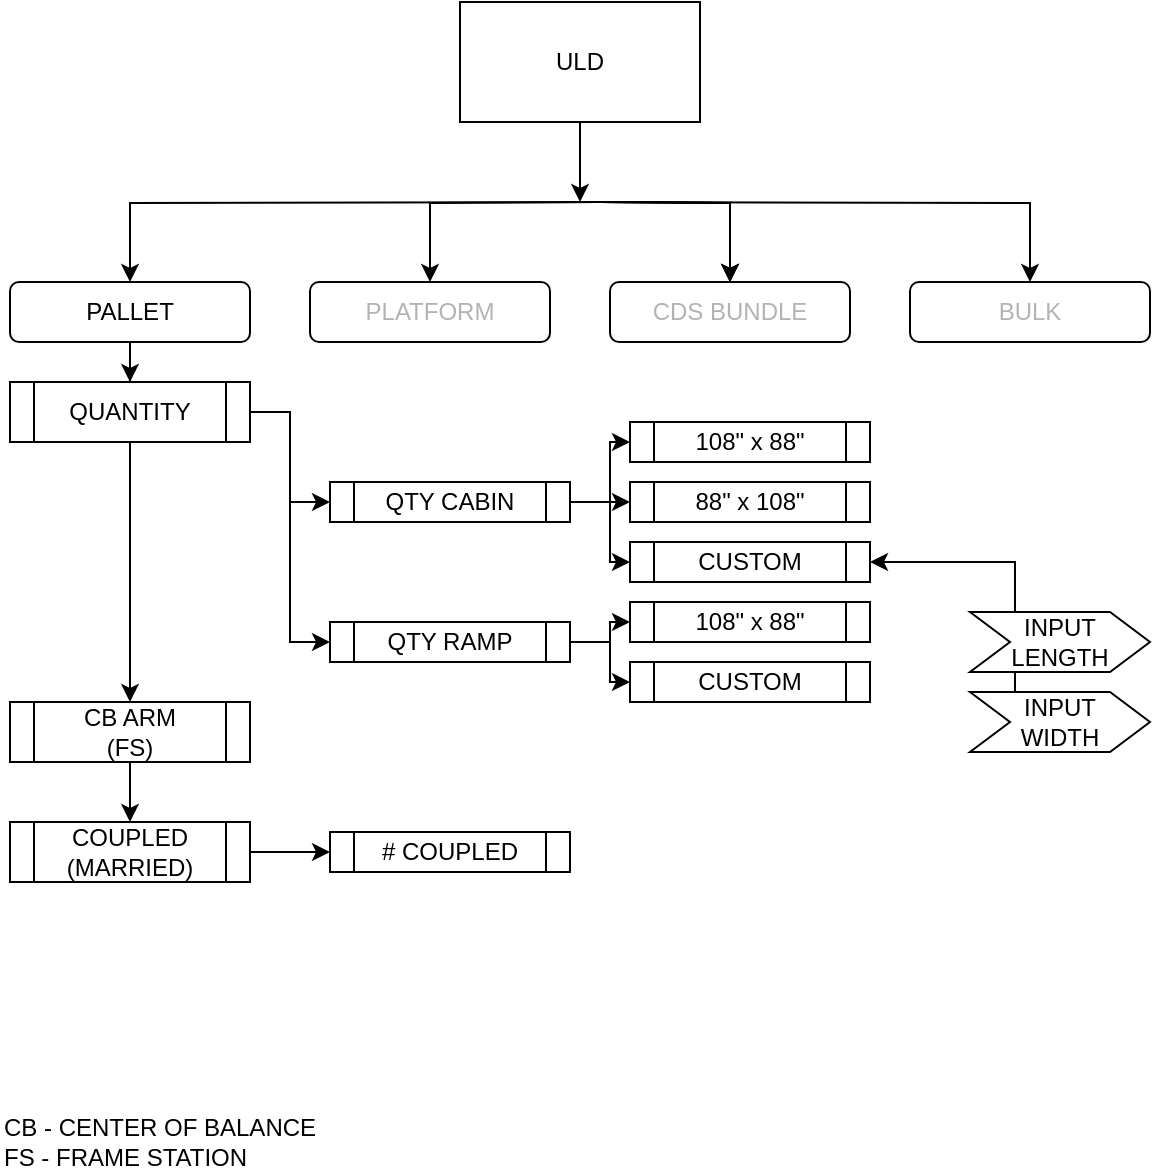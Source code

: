 <mxfile version="14.4.3" type="github">
  <diagram id="zNYKwzeYJlgeWxAAmG42" name="Page-1">
    <mxGraphModel dx="654" dy="1555" grid="1" gridSize="10" guides="1" tooltips="1" connect="1" arrows="1" fold="1" page="1" pageScale="1" pageWidth="827" pageHeight="1169" math="0" shadow="0">
      <root>
        <mxCell id="0" />
        <mxCell id="1" parent="0" />
        <mxCell id="AsTVMmRhvtfGat-J_vea-8" style="edgeStyle=orthogonalEdgeStyle;rounded=0;orthogonalLoop=1;jettySize=auto;html=1;entryX=0.5;entryY=0;entryDx=0;entryDy=0;exitX=0.5;exitY=1;exitDx=0;exitDy=0;exitPerimeter=0;" edge="1" parent="1" target="AsTVMmRhvtfGat-J_vea-2">
          <mxGeometry relative="1" as="geometry">
            <mxPoint x="340" y="40" as="sourcePoint" />
          </mxGeometry>
        </mxCell>
        <mxCell id="AsTVMmRhvtfGat-J_vea-9" style="edgeStyle=orthogonalEdgeStyle;rounded=0;orthogonalLoop=1;jettySize=auto;html=1;entryX=0.5;entryY=0;entryDx=0;entryDy=0;" edge="1" parent="1" target="AsTVMmRhvtfGat-J_vea-3">
          <mxGeometry relative="1" as="geometry">
            <mxPoint x="340" y="40" as="sourcePoint" />
          </mxGeometry>
        </mxCell>
        <mxCell id="AsTVMmRhvtfGat-J_vea-10" style="edgeStyle=orthogonalEdgeStyle;rounded=0;orthogonalLoop=1;jettySize=auto;html=1;entryX=0.5;entryY=0;entryDx=0;entryDy=0;" edge="1" parent="1" target="AsTVMmRhvtfGat-J_vea-4">
          <mxGeometry relative="1" as="geometry">
            <mxPoint x="340" y="40" as="sourcePoint" />
          </mxGeometry>
        </mxCell>
        <mxCell id="AsTVMmRhvtfGat-J_vea-11" style="edgeStyle=orthogonalEdgeStyle;rounded=0;orthogonalLoop=1;jettySize=auto;html=1;entryX=0.5;entryY=0;entryDx=0;entryDy=0;exitX=0.5;exitY=1;exitDx=0;exitDy=0;exitPerimeter=0;" edge="1" parent="1" target="AsTVMmRhvtfGat-J_vea-5">
          <mxGeometry relative="1" as="geometry">
            <mxPoint x="340" y="40" as="sourcePoint" />
          </mxGeometry>
        </mxCell>
        <mxCell id="AsTVMmRhvtfGat-J_vea-38" value="" style="edgeStyle=orthogonalEdgeStyle;rounded=0;orthogonalLoop=1;jettySize=auto;html=1;" edge="1" parent="1" target="AsTVMmRhvtfGat-J_vea-4">
          <mxGeometry relative="1" as="geometry">
            <mxPoint x="340" y="40" as="sourcePoint" />
          </mxGeometry>
        </mxCell>
        <mxCell id="AsTVMmRhvtfGat-J_vea-39" value="" style="edgeStyle=orthogonalEdgeStyle;rounded=0;orthogonalLoop=1;jettySize=auto;html=1;labelPosition=left;verticalLabelPosition=top;align=right;verticalAlign=bottom;" edge="1" parent="1" target="AsTVMmRhvtfGat-J_vea-4">
          <mxGeometry relative="1" as="geometry">
            <mxPoint x="340" y="40" as="sourcePoint" />
          </mxGeometry>
        </mxCell>
        <mxCell id="AsTVMmRhvtfGat-J_vea-42" style="edgeStyle=orthogonalEdgeStyle;rounded=0;orthogonalLoop=1;jettySize=auto;html=1;" edge="1" parent="1" source="AsTVMmRhvtfGat-J_vea-2" target="AsTVMmRhvtfGat-J_vea-18">
          <mxGeometry relative="1" as="geometry" />
        </mxCell>
        <mxCell id="AsTVMmRhvtfGat-J_vea-2" value="PALLET" style="rounded=1;whiteSpace=wrap;html=1;" vertex="1" parent="1">
          <mxGeometry x="45" y="80" width="120" height="30" as="geometry" />
        </mxCell>
        <mxCell id="AsTVMmRhvtfGat-J_vea-3" value="PLATFORM" style="rounded=1;whiteSpace=wrap;html=1;fontColor=#B3B3B3;" vertex="1" parent="1">
          <mxGeometry x="195" y="80" width="120" height="30" as="geometry" />
        </mxCell>
        <mxCell id="AsTVMmRhvtfGat-J_vea-4" value="CDS BUNDLE" style="rounded=1;whiteSpace=wrap;html=1;fontColor=#B3B3B3;" vertex="1" parent="1">
          <mxGeometry x="345" y="80" width="120" height="30" as="geometry" />
        </mxCell>
        <mxCell id="AsTVMmRhvtfGat-J_vea-5" value="BULK" style="rounded=1;whiteSpace=wrap;html=1;fontColor=#B3B3B3;" vertex="1" parent="1">
          <mxGeometry x="495" y="80" width="120" height="30" as="geometry" />
        </mxCell>
        <mxCell id="AsTVMmRhvtfGat-J_vea-36" style="edgeStyle=orthogonalEdgeStyle;rounded=0;orthogonalLoop=1;jettySize=auto;html=1;entryX=0;entryY=0.5;entryDx=0;entryDy=0;" edge="1" parent="1" source="AsTVMmRhvtfGat-J_vea-18" target="AsTVMmRhvtfGat-J_vea-20">
          <mxGeometry relative="1" as="geometry" />
        </mxCell>
        <mxCell id="AsTVMmRhvtfGat-J_vea-37" style="edgeStyle=orthogonalEdgeStyle;rounded=0;orthogonalLoop=1;jettySize=auto;html=1;entryX=0;entryY=0.5;entryDx=0;entryDy=0;" edge="1" parent="1" source="AsTVMmRhvtfGat-J_vea-18" target="AsTVMmRhvtfGat-J_vea-21">
          <mxGeometry relative="1" as="geometry" />
        </mxCell>
        <mxCell id="AsTVMmRhvtfGat-J_vea-44" style="edgeStyle=orthogonalEdgeStyle;rounded=0;orthogonalLoop=1;jettySize=auto;html=1;" edge="1" parent="1" source="AsTVMmRhvtfGat-J_vea-18" target="AsTVMmRhvtfGat-J_vea-43">
          <mxGeometry relative="1" as="geometry" />
        </mxCell>
        <mxCell id="AsTVMmRhvtfGat-J_vea-18" value="QUANTITY" style="shape=process;whiteSpace=wrap;html=1;backgroundOutline=1;" vertex="1" parent="1">
          <mxGeometry x="45" y="130" width="120" height="30" as="geometry" />
        </mxCell>
        <mxCell id="AsTVMmRhvtfGat-J_vea-27" style="edgeStyle=orthogonalEdgeStyle;rounded=0;orthogonalLoop=1;jettySize=auto;html=1;entryX=0;entryY=0.5;entryDx=0;entryDy=0;" edge="1" parent="1" source="AsTVMmRhvtfGat-J_vea-20" target="AsTVMmRhvtfGat-J_vea-24">
          <mxGeometry relative="1" as="geometry" />
        </mxCell>
        <mxCell id="AsTVMmRhvtfGat-J_vea-28" style="edgeStyle=orthogonalEdgeStyle;rounded=0;orthogonalLoop=1;jettySize=auto;html=1;entryX=0;entryY=0.5;entryDx=0;entryDy=0;" edge="1" parent="1" source="AsTVMmRhvtfGat-J_vea-20" target="AsTVMmRhvtfGat-J_vea-25">
          <mxGeometry relative="1" as="geometry" />
        </mxCell>
        <mxCell id="AsTVMmRhvtfGat-J_vea-29" style="edgeStyle=orthogonalEdgeStyle;rounded=0;orthogonalLoop=1;jettySize=auto;html=1;entryX=0;entryY=0.5;entryDx=0;entryDy=0;" edge="1" parent="1" source="AsTVMmRhvtfGat-J_vea-20" target="AsTVMmRhvtfGat-J_vea-26">
          <mxGeometry relative="1" as="geometry" />
        </mxCell>
        <mxCell id="AsTVMmRhvtfGat-J_vea-20" value="QTY CABIN" style="shape=process;whiteSpace=wrap;html=1;backgroundOutline=1;" vertex="1" parent="1">
          <mxGeometry x="205" y="180" width="120" height="20" as="geometry" />
        </mxCell>
        <mxCell id="AsTVMmRhvtfGat-J_vea-34" style="edgeStyle=orthogonalEdgeStyle;rounded=0;orthogonalLoop=1;jettySize=auto;html=1;" edge="1" parent="1" source="AsTVMmRhvtfGat-J_vea-21" target="AsTVMmRhvtfGat-J_vea-30">
          <mxGeometry relative="1" as="geometry" />
        </mxCell>
        <mxCell id="AsTVMmRhvtfGat-J_vea-35" style="edgeStyle=orthogonalEdgeStyle;rounded=0;orthogonalLoop=1;jettySize=auto;html=1;entryX=0;entryY=0.5;entryDx=0;entryDy=0;" edge="1" parent="1" source="AsTVMmRhvtfGat-J_vea-21" target="AsTVMmRhvtfGat-J_vea-31">
          <mxGeometry relative="1" as="geometry" />
        </mxCell>
        <mxCell id="AsTVMmRhvtfGat-J_vea-21" value="QTY RAMP" style="shape=process;whiteSpace=wrap;html=1;backgroundOutline=1;" vertex="1" parent="1">
          <mxGeometry x="205" y="250" width="120" height="20" as="geometry" />
        </mxCell>
        <mxCell id="AsTVMmRhvtfGat-J_vea-24" value="108&quot; x 88&quot;" style="shape=process;whiteSpace=wrap;html=1;backgroundOutline=1;" vertex="1" parent="1">
          <mxGeometry x="355" y="150" width="120" height="20" as="geometry" />
        </mxCell>
        <mxCell id="AsTVMmRhvtfGat-J_vea-25" value="88&quot; x 108&quot;" style="shape=process;whiteSpace=wrap;html=1;backgroundOutline=1;" vertex="1" parent="1">
          <mxGeometry x="355" y="180" width="120" height="20" as="geometry" />
        </mxCell>
        <mxCell id="AsTVMmRhvtfGat-J_vea-26" value="CUSTOM" style="shape=process;whiteSpace=wrap;html=1;backgroundOutline=1;" vertex="1" parent="1">
          <mxGeometry x="355" y="210" width="120" height="20" as="geometry" />
        </mxCell>
        <mxCell id="AsTVMmRhvtfGat-J_vea-30" value="108&quot; x 88&quot;" style="shape=process;whiteSpace=wrap;html=1;backgroundOutline=1;" vertex="1" parent="1">
          <mxGeometry x="355" y="240" width="120" height="20" as="geometry" />
        </mxCell>
        <mxCell id="AsTVMmRhvtfGat-J_vea-31" value="CUSTOM" style="shape=process;whiteSpace=wrap;html=1;backgroundOutline=1;" vertex="1" parent="1">
          <mxGeometry x="355" y="270" width="120" height="20" as="geometry" />
        </mxCell>
        <mxCell id="AsTVMmRhvtfGat-J_vea-41" style="edgeStyle=orthogonalEdgeStyle;rounded=0;orthogonalLoop=1;jettySize=auto;html=1;" edge="1" parent="1" source="AsTVMmRhvtfGat-J_vea-40">
          <mxGeometry relative="1" as="geometry">
            <mxPoint x="330" y="40" as="targetPoint" />
          </mxGeometry>
        </mxCell>
        <mxCell id="AsTVMmRhvtfGat-J_vea-40" value="ULD" style="rounded=0;whiteSpace=wrap;html=1;" vertex="1" parent="1">
          <mxGeometry x="270" y="-60" width="120" height="60" as="geometry" />
        </mxCell>
        <mxCell id="AsTVMmRhvtfGat-J_vea-51" style="edgeStyle=orthogonalEdgeStyle;rounded=0;orthogonalLoop=1;jettySize=auto;html=1;exitX=0.5;exitY=1;exitDx=0;exitDy=0;entryX=0.5;entryY=0;entryDx=0;entryDy=0;fontColor=#000000;" edge="1" parent="1" source="AsTVMmRhvtfGat-J_vea-43" target="AsTVMmRhvtfGat-J_vea-48">
          <mxGeometry relative="1" as="geometry" />
        </mxCell>
        <mxCell id="AsTVMmRhvtfGat-J_vea-43" value="CB ARM&lt;br&gt;(FS)" style="shape=process;whiteSpace=wrap;html=1;backgroundOutline=1;" vertex="1" parent="1">
          <mxGeometry x="45" y="290" width="120" height="30" as="geometry" />
        </mxCell>
        <mxCell id="AsTVMmRhvtfGat-J_vea-45" value="CB - CENTER OF BALANCE&lt;br&gt;FS - FRAME STATION" style="text;html=1;strokeColor=none;fillColor=none;align=left;verticalAlign=middle;whiteSpace=wrap;rounded=0;" vertex="1" parent="1">
          <mxGeometry x="40" y="500" width="190" height="20" as="geometry" />
        </mxCell>
        <mxCell id="AsTVMmRhvtfGat-J_vea-54" style="edgeStyle=orthogonalEdgeStyle;rounded=0;orthogonalLoop=1;jettySize=auto;html=1;exitX=1;exitY=0.5;exitDx=0;exitDy=0;entryX=0;entryY=0.5;entryDx=0;entryDy=0;fontColor=#000000;" edge="1" parent="1" source="AsTVMmRhvtfGat-J_vea-48" target="AsTVMmRhvtfGat-J_vea-52">
          <mxGeometry relative="1" as="geometry" />
        </mxCell>
        <mxCell id="AsTVMmRhvtfGat-J_vea-48" value="COUPLED&lt;br&gt;(MARRIED)" style="shape=process;whiteSpace=wrap;html=1;backgroundOutline=1;" vertex="1" parent="1">
          <mxGeometry x="45" y="350" width="120" height="30" as="geometry" />
        </mxCell>
        <mxCell id="AsTVMmRhvtfGat-J_vea-52" value="# COUPLED" style="shape=process;whiteSpace=wrap;html=1;backgroundOutline=1;" vertex="1" parent="1">
          <mxGeometry x="205" y="355" width="120" height="20" as="geometry" />
        </mxCell>
        <mxCell id="AsTVMmRhvtfGat-J_vea-62" style="edgeStyle=orthogonalEdgeStyle;rounded=0;orthogonalLoop=1;jettySize=auto;html=1;exitX=0.25;exitY=0;exitDx=0;exitDy=0;entryX=1;entryY=0.5;entryDx=0;entryDy=0;fontColor=#000000;" edge="1" parent="1" source="AsTVMmRhvtfGat-J_vea-56" target="AsTVMmRhvtfGat-J_vea-26">
          <mxGeometry relative="1" as="geometry" />
        </mxCell>
        <mxCell id="AsTVMmRhvtfGat-J_vea-56" value="INPUT&lt;br&gt;WIDTH" style="shape=step;perimeter=stepPerimeter;whiteSpace=wrap;html=1;fixedSize=1;fontColor=#000000;align=center;" vertex="1" parent="1">
          <mxGeometry x="525" y="285" width="90" height="30" as="geometry" />
        </mxCell>
        <mxCell id="AsTVMmRhvtfGat-J_vea-55" value="INPUT&lt;br&gt;LENGTH" style="shape=step;perimeter=stepPerimeter;whiteSpace=wrap;html=1;fixedSize=1;fontColor=#000000;align=center;" vertex="1" parent="1">
          <mxGeometry x="525" y="245" width="90" height="30" as="geometry" />
        </mxCell>
      </root>
    </mxGraphModel>
  </diagram>
</mxfile>
